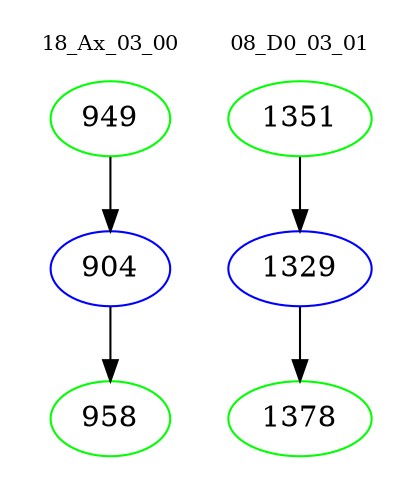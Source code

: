 digraph{
subgraph cluster_0 {
color = white
label = "18_Ax_03_00";
fontsize=10;
T0_949 [label="949", color="green"]
T0_949 -> T0_904 [color="black"]
T0_904 [label="904", color="blue"]
T0_904 -> T0_958 [color="black"]
T0_958 [label="958", color="green"]
}
subgraph cluster_1 {
color = white
label = "08_D0_03_01";
fontsize=10;
T1_1351 [label="1351", color="green"]
T1_1351 -> T1_1329 [color="black"]
T1_1329 [label="1329", color="blue"]
T1_1329 -> T1_1378 [color="black"]
T1_1378 [label="1378", color="green"]
}
}
